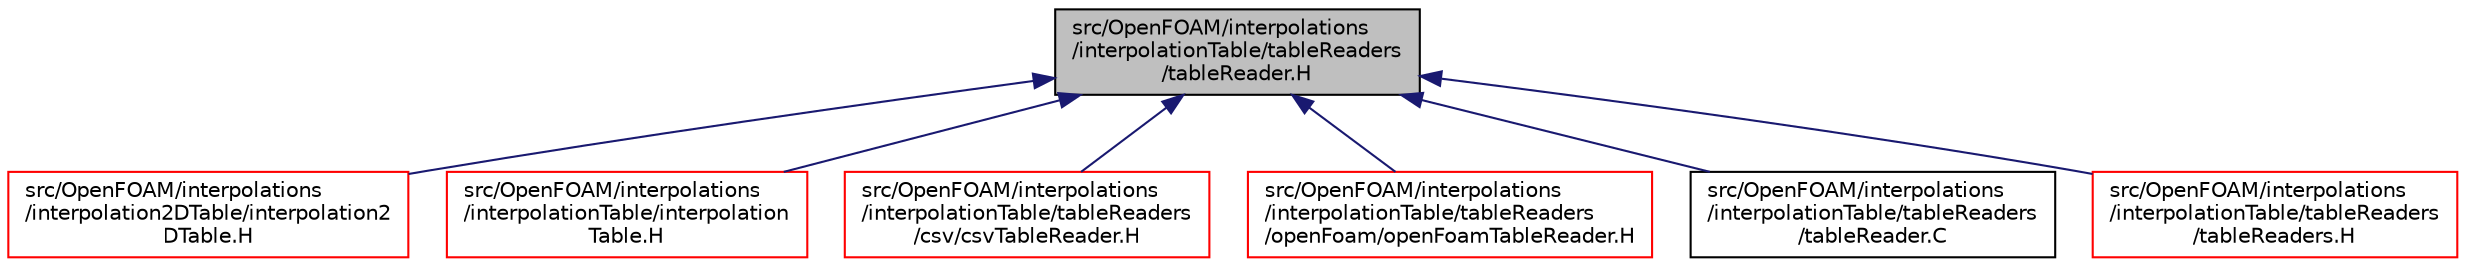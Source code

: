 digraph "src/OpenFOAM/interpolations/interpolationTable/tableReaders/tableReader.H"
{
  bgcolor="transparent";
  edge [fontname="Helvetica",fontsize="10",labelfontname="Helvetica",labelfontsize="10"];
  node [fontname="Helvetica",fontsize="10",shape=record];
  Node1 [label="src/OpenFOAM/interpolations\l/interpolationTable/tableReaders\l/tableReader.H",height=0.2,width=0.4,color="black", fillcolor="grey75", style="filled", fontcolor="black"];
  Node1 -> Node2 [dir="back",color="midnightblue",fontsize="10",style="solid",fontname="Helvetica"];
  Node2 [label="src/OpenFOAM/interpolations\l/interpolation2DTable/interpolation2\lDTable.H",height=0.2,width=0.4,color="red",URL="$a08406.html"];
  Node1 -> Node3 [dir="back",color="midnightblue",fontsize="10",style="solid",fontname="Helvetica"];
  Node3 [label="src/OpenFOAM/interpolations\l/interpolationTable/interpolation\lTable.H",height=0.2,width=0.4,color="red",URL="$a08411.html"];
  Node1 -> Node4 [dir="back",color="midnightblue",fontsize="10",style="solid",fontname="Helvetica"];
  Node4 [label="src/OpenFOAM/interpolations\l/interpolationTable/tableReaders\l/csv/csvTableReader.H",height=0.2,width=0.4,color="red",URL="$a08413.html"];
  Node1 -> Node5 [dir="back",color="midnightblue",fontsize="10",style="solid",fontname="Helvetica"];
  Node5 [label="src/OpenFOAM/interpolations\l/interpolationTable/tableReaders\l/openFoam/openFoamTableReader.H",height=0.2,width=0.4,color="red",URL="$a08416.html"];
  Node1 -> Node6 [dir="back",color="midnightblue",fontsize="10",style="solid",fontname="Helvetica"];
  Node6 [label="src/OpenFOAM/interpolations\l/interpolationTable/tableReaders\l/tableReader.C",height=0.2,width=0.4,color="black",URL="$a08418.html"];
  Node1 -> Node7 [dir="back",color="midnightblue",fontsize="10",style="solid",fontname="Helvetica"];
  Node7 [label="src/OpenFOAM/interpolations\l/interpolationTable/tableReaders\l/tableReaders.H",height=0.2,width=0.4,color="red",URL="$a08421.html"];
}
